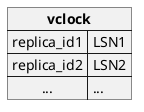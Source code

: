 @startuml

skinparam {
    HyperlinkColor #0077FF
    FontColor #313131
    BorderColor #313131
    BackgroundColor transparent
}

map "**vclock**" as vclock {
    replica_id1 => LSN1
    replica_id2 => LSN2
    ... => ...
}

@enduml
